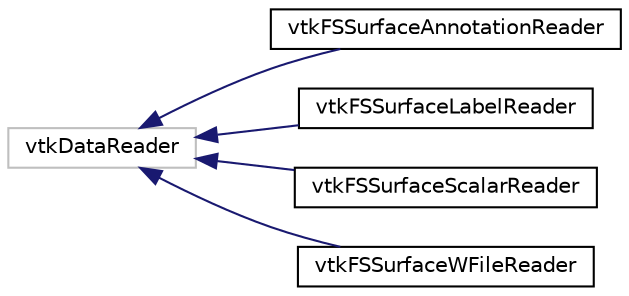 digraph "Graphical Class Hierarchy"
{
  bgcolor="transparent";
  edge [fontname="Helvetica",fontsize="10",labelfontname="Helvetica",labelfontsize="10"];
  node [fontname="Helvetica",fontsize="10",shape=record];
  rankdir="LR";
  Node345 [label="vtkDataReader",height=0.2,width=0.4,color="grey75"];
  Node345 -> Node0 [dir="back",color="midnightblue",fontsize="10",style="solid",fontname="Helvetica"];
  Node0 [label="vtkFSSurfaceAnnotationReader",height=0.2,width=0.4,color="black",URL="$classvtkFSSurfaceAnnotationReader.html",tooltip="Read a surface annotation and color table file from Freesurfer tools. "];
  Node345 -> Node347 [dir="back",color="midnightblue",fontsize="10",style="solid",fontname="Helvetica"];
  Node347 [label="vtkFSSurfaceLabelReader",height=0.2,width=0.4,color="black",URL="$classvtkFSSurfaceLabelReader.html",tooltip="Read a label surface overlay file (*.label) from Freesurfer tools. "];
  Node345 -> Node348 [dir="back",color="midnightblue",fontsize="10",style="solid",fontname="Helvetica"];
  Node348 [label="vtkFSSurfaceScalarReader",height=0.2,width=0.4,color="black",URL="$classvtkFSSurfaceScalarReader.html",tooltip="Read a surface scalar file from Freesurfer tools. "];
  Node345 -> Node349 [dir="back",color="midnightblue",fontsize="10",style="solid",fontname="Helvetica"];
  Node349 [label="vtkFSSurfaceWFileReader",height=0.2,width=0.4,color="black",URL="$classvtkFSSurfaceWFileReader.html",tooltip="Read a surface w file (*.w) file from Freesurfer tools. "];
}

